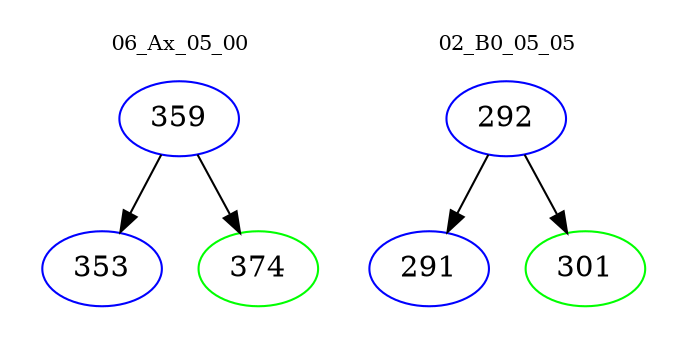 digraph{
subgraph cluster_0 {
color = white
label = "06_Ax_05_00";
fontsize=10;
T0_359 [label="359", color="blue"]
T0_359 -> T0_353 [color="black"]
T0_353 [label="353", color="blue"]
T0_359 -> T0_374 [color="black"]
T0_374 [label="374", color="green"]
}
subgraph cluster_1 {
color = white
label = "02_B0_05_05";
fontsize=10;
T1_292 [label="292", color="blue"]
T1_292 -> T1_291 [color="black"]
T1_291 [label="291", color="blue"]
T1_292 -> T1_301 [color="black"]
T1_301 [label="301", color="green"]
}
}
